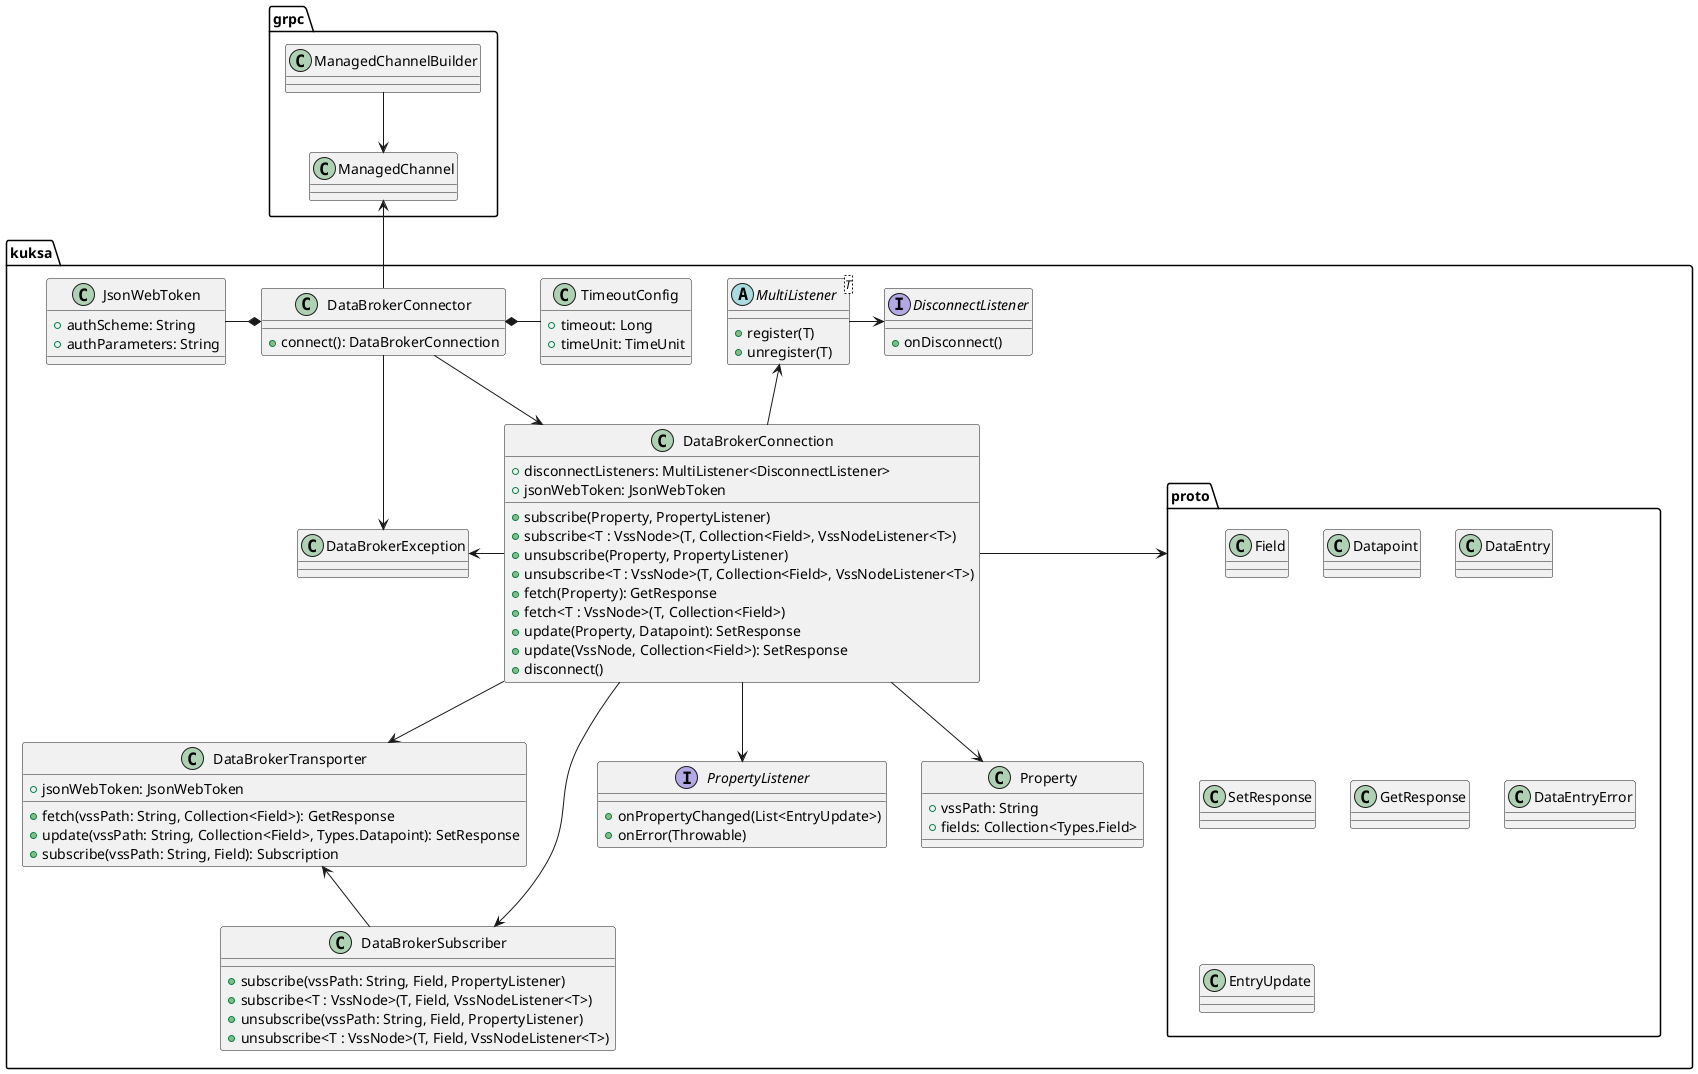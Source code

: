 @startuml
'https://plantuml.com/class-diagram

package grpc {

    ManagedChannelBuilder --> ManagedChannel

    class ManagedChannel
    class ManagedChannelBuilder

}

package kuksa {

    package proto {
        class Field
        class Datapoint
        class DataEntry
        class SetResponse
        class GetResponse
        class DataEntryError
        class EntryUpdate
    }

    DataBrokerConnector -down-> DataBrokerException
    DataBrokerConnector -down-> DataBrokerConnection
    DataBrokerConnection -down-> DataBrokerTransporter
    DataBrokerConnection -down-> DataBrokerSubscriber
    DataBrokerConnection -down-> PropertyListener
    DataBrokerConnection -down-> Property
    DataBrokerConnection -left-> DataBrokerException
    DataBrokerConnection -up-> MultiListener
    DataBrokerSubscriber -up-> DataBrokerTransporter
    MultiListener -right-> DisconnectListener
    TimeoutConfig -left-* DataBrokerConnector
    JsonWebToken -right-* DataBrokerConnector

    class DataBrokerConnector {
        + connect(): DataBrokerConnection
    }

    class TimeoutConfig {
        + timeout: Long
        + timeUnit: TimeUnit
    }

    class DataBrokerTransporter {
        + jsonWebToken: JsonWebToken

        + fetch(vssPath: String, Collection<Field>): GetResponse
        + update(vssPath: String, Collection<Field>, Types.Datapoint): SetResponse
        + subscribe(vssPath: String, Field): Subscription
    }

    class DataBrokerSubscriber {
        + subscribe(vssPath: String, Field, PropertyListener)
        + subscribe<T : VssNode>(T, Field, VssNodeListener<T>)
        + unsubscribe(vssPath: String, Field, PropertyListener)
        + unsubscribe<T : VssNode>(T, Field, VssNodeListener<T>)
    }

    class DataBrokerConnection {
        + disconnectListeners: MultiListener<DisconnectListener>
        + jsonWebToken: JsonWebToken

        + subscribe(Property, PropertyListener)
        + subscribe<T : VssNode>(T, Collection<Field>, VssNodeListener<T>)
        + unsubscribe(Property, PropertyListener)
        + unsubscribe<T : VssNode>(T, Collection<Field>, VssNodeListener<T>)
        + fetch(Property): GetResponse
        + fetch<T : VssNode>(T, Collection<Field>)
        + update(Property, Datapoint): SetResponse
        + update(VssNode, Collection<Field>): SetResponse
        + disconnect()
    }
    
    interface PropertyListener {
        + onPropertyChanged(List<EntryUpdate>)
        + onError(Throwable)
    }

    class Property {
        + vssPath: String
        + fields: Collection<Types.Field>
    }

    class DataBrokerException

    abstract class MultiListener<T> {
        + register(T)
        + unregister(T)
    }

    interface DisconnectListener {
        + onDisconnect()
    }

    class JsonWebToken {
        + authScheme: String
        + authParameters: String
    }
}

DataBrokerConnector -up-> ManagedChannel
DataBrokerConnection -right-> proto

@enduml
